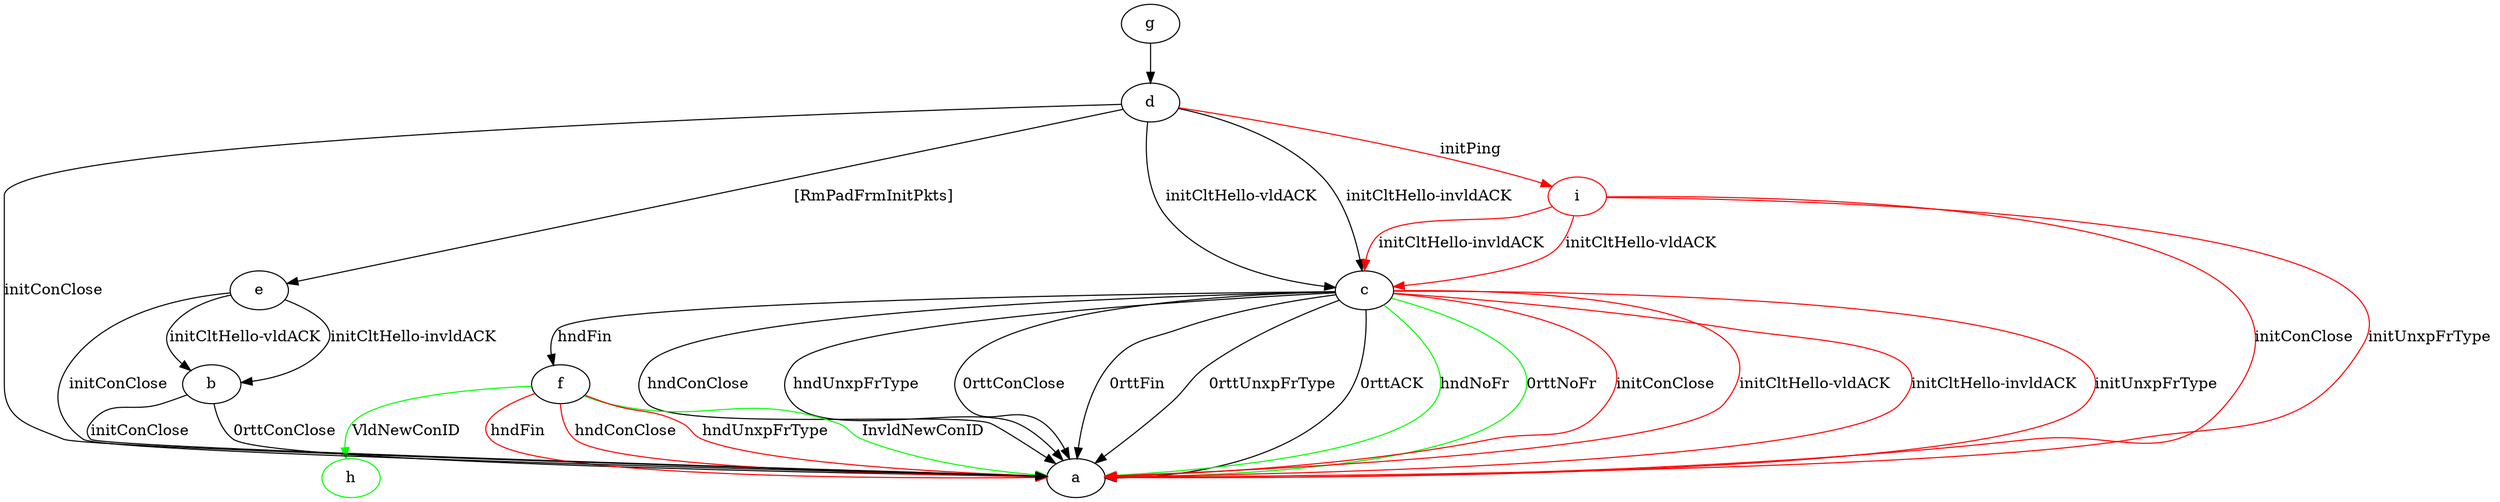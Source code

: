 digraph "" {
	b -> a	[key=0,
		label="initConClose "];
	b -> a	[key=1,
		label="0rttConClose "];
	c -> a	[key=0,
		label="hndConClose "];
	c -> a	[key=1,
		label="hndUnxpFrType "];
	c -> a	[key=2,
		label="0rttConClose "];
	c -> a	[key=3,
		label="0rttFin "];
	c -> a	[key=4,
		label="0rttUnxpFrType "];
	c -> a	[key=5,
		label="0rttACK "];
	c -> a	[key=6,
		color=green,
		label="hndNoFr "];
	c -> a	[key=7,
		color=green,
		label="0rttNoFr "];
	c -> a	[key=8,
		color=red,
		label="initConClose "];
	c -> a	[key=9,
		color=red,
		label="initCltHello-vldACK "];
	c -> a	[key=10,
		color=red,
		label="initCltHello-invldACK "];
	c -> a	[key=11,
		color=red,
		label="initUnxpFrType "];
	c -> f	[key=0,
		label="hndFin "];
	d -> a	[key=0,
		label="initConClose "];
	d -> c	[key=0,
		label="initCltHello-vldACK "];
	d -> c	[key=1,
		label="initCltHello-invldACK "];
	d -> e	[key=0,
		label="[RmPadFrmInitPkts] "];
	i	[color=red];
	d -> i	[key=0,
		color=red,
		label="initPing "];
	e -> a	[key=0,
		label="initConClose "];
	e -> b	[key=0,
		label="initCltHello-vldACK "];
	e -> b	[key=1,
		label="initCltHello-invldACK "];
	f -> a	[key=0,
		color=green,
		label="InvldNewConID "];
	f -> a	[key=1,
		color=red,
		label="hndFin "];
	f -> a	[key=2,
		color=red,
		label="hndConClose "];
	f -> a	[key=3,
		color=red,
		label="hndUnxpFrType "];
	h	[color=green];
	f -> h	[key=0,
		color=green,
		label="VldNewConID "];
	g -> d	[key=0];
	i -> a	[key=0,
		color=red,
		label="initConClose "];
	i -> a	[key=1,
		color=red,
		label="initUnxpFrType "];
	i -> c	[key=0,
		color=red,
		label="initCltHello-vldACK "];
	i -> c	[key=1,
		color=red,
		label="initCltHello-invldACK "];
}
